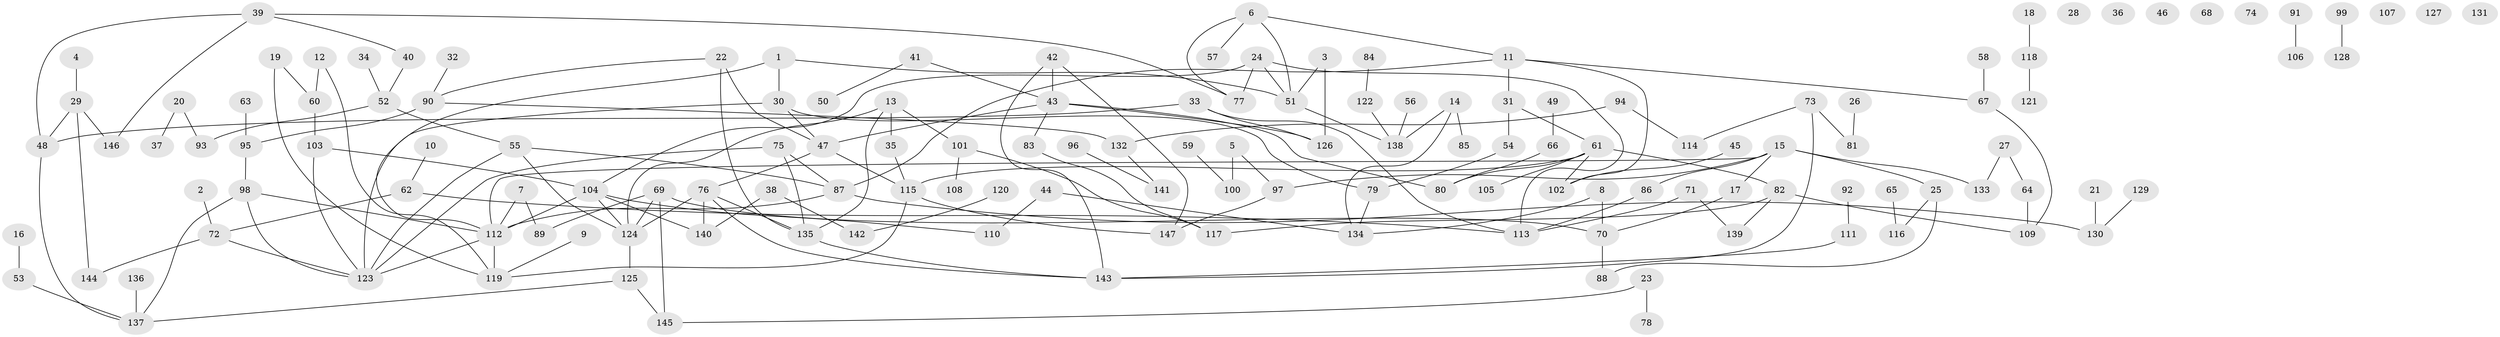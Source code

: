 // coarse degree distribution, {13: 0.010526315789473684, 3: 0.25263157894736843, 6: 0.05263157894736842, 4: 0.06315789473684211, 7: 0.021052631578947368, 2: 0.2631578947368421, 9: 0.010526315789473684, 8: 0.010526315789473684, 1: 0.25263157894736843, 5: 0.06315789473684211}
// Generated by graph-tools (version 1.1) at 2025/48/03/04/25 22:48:23]
// undirected, 147 vertices, 185 edges
graph export_dot {
  node [color=gray90,style=filled];
  1;
  2;
  3;
  4;
  5;
  6;
  7;
  8;
  9;
  10;
  11;
  12;
  13;
  14;
  15;
  16;
  17;
  18;
  19;
  20;
  21;
  22;
  23;
  24;
  25;
  26;
  27;
  28;
  29;
  30;
  31;
  32;
  33;
  34;
  35;
  36;
  37;
  38;
  39;
  40;
  41;
  42;
  43;
  44;
  45;
  46;
  47;
  48;
  49;
  50;
  51;
  52;
  53;
  54;
  55;
  56;
  57;
  58;
  59;
  60;
  61;
  62;
  63;
  64;
  65;
  66;
  67;
  68;
  69;
  70;
  71;
  72;
  73;
  74;
  75;
  76;
  77;
  78;
  79;
  80;
  81;
  82;
  83;
  84;
  85;
  86;
  87;
  88;
  89;
  90;
  91;
  92;
  93;
  94;
  95;
  96;
  97;
  98;
  99;
  100;
  101;
  102;
  103;
  104;
  105;
  106;
  107;
  108;
  109;
  110;
  111;
  112;
  113;
  114;
  115;
  116;
  117;
  118;
  119;
  120;
  121;
  122;
  123;
  124;
  125;
  126;
  127;
  128;
  129;
  130;
  131;
  132;
  133;
  134;
  135;
  136;
  137;
  138;
  139;
  140;
  141;
  142;
  143;
  144;
  145;
  146;
  147;
  1 -- 30;
  1 -- 51;
  1 -- 112;
  2 -- 72;
  3 -- 51;
  3 -- 126;
  4 -- 29;
  5 -- 97;
  5 -- 100;
  6 -- 11;
  6 -- 51;
  6 -- 57;
  6 -- 77;
  7 -- 89;
  7 -- 112;
  8 -- 70;
  8 -- 134;
  9 -- 119;
  10 -- 62;
  11 -- 31;
  11 -- 67;
  11 -- 87;
  11 -- 102;
  12 -- 60;
  12 -- 119;
  13 -- 35;
  13 -- 101;
  13 -- 124;
  13 -- 135;
  14 -- 85;
  14 -- 134;
  14 -- 138;
  15 -- 17;
  15 -- 25;
  15 -- 86;
  15 -- 97;
  15 -- 112;
  15 -- 133;
  16 -- 53;
  17 -- 70;
  18 -- 118;
  19 -- 60;
  19 -- 119;
  20 -- 37;
  20 -- 93;
  21 -- 130;
  22 -- 47;
  22 -- 90;
  22 -- 135;
  23 -- 78;
  23 -- 145;
  24 -- 51;
  24 -- 77;
  24 -- 104;
  24 -- 113;
  25 -- 88;
  25 -- 116;
  26 -- 81;
  27 -- 64;
  27 -- 133;
  29 -- 48;
  29 -- 144;
  29 -- 146;
  30 -- 47;
  30 -- 79;
  30 -- 123;
  31 -- 54;
  31 -- 61;
  32 -- 90;
  33 -- 48;
  33 -- 113;
  33 -- 126;
  34 -- 52;
  35 -- 115;
  38 -- 140;
  38 -- 142;
  39 -- 40;
  39 -- 48;
  39 -- 77;
  39 -- 146;
  40 -- 52;
  41 -- 43;
  41 -- 50;
  42 -- 43;
  42 -- 143;
  42 -- 147;
  43 -- 47;
  43 -- 80;
  43 -- 83;
  43 -- 126;
  44 -- 110;
  44 -- 134;
  45 -- 102;
  47 -- 76;
  47 -- 115;
  48 -- 137;
  49 -- 66;
  51 -- 138;
  52 -- 55;
  52 -- 93;
  53 -- 137;
  54 -- 79;
  55 -- 87;
  55 -- 123;
  55 -- 124;
  56 -- 138;
  58 -- 67;
  59 -- 100;
  60 -- 103;
  61 -- 80;
  61 -- 82;
  61 -- 102;
  61 -- 105;
  61 -- 115;
  62 -- 72;
  62 -- 113;
  63 -- 95;
  64 -- 109;
  65 -- 116;
  66 -- 80;
  67 -- 109;
  69 -- 70;
  69 -- 89;
  69 -- 124;
  69 -- 145;
  70 -- 88;
  71 -- 113;
  71 -- 139;
  72 -- 123;
  72 -- 144;
  73 -- 81;
  73 -- 114;
  73 -- 143;
  75 -- 87;
  75 -- 123;
  75 -- 135;
  76 -- 124;
  76 -- 135;
  76 -- 140;
  76 -- 143;
  79 -- 134;
  82 -- 109;
  82 -- 117;
  82 -- 139;
  83 -- 117;
  84 -- 122;
  86 -- 113;
  87 -- 112;
  87 -- 130;
  90 -- 95;
  90 -- 132;
  91 -- 106;
  92 -- 111;
  94 -- 114;
  94 -- 132;
  95 -- 98;
  96 -- 141;
  97 -- 147;
  98 -- 112;
  98 -- 123;
  98 -- 137;
  99 -- 128;
  101 -- 108;
  101 -- 117;
  103 -- 104;
  103 -- 123;
  104 -- 110;
  104 -- 112;
  104 -- 124;
  104 -- 140;
  111 -- 143;
  112 -- 119;
  112 -- 123;
  115 -- 119;
  115 -- 147;
  118 -- 121;
  120 -- 142;
  122 -- 138;
  124 -- 125;
  125 -- 137;
  125 -- 145;
  129 -- 130;
  132 -- 141;
  135 -- 143;
  136 -- 137;
}
